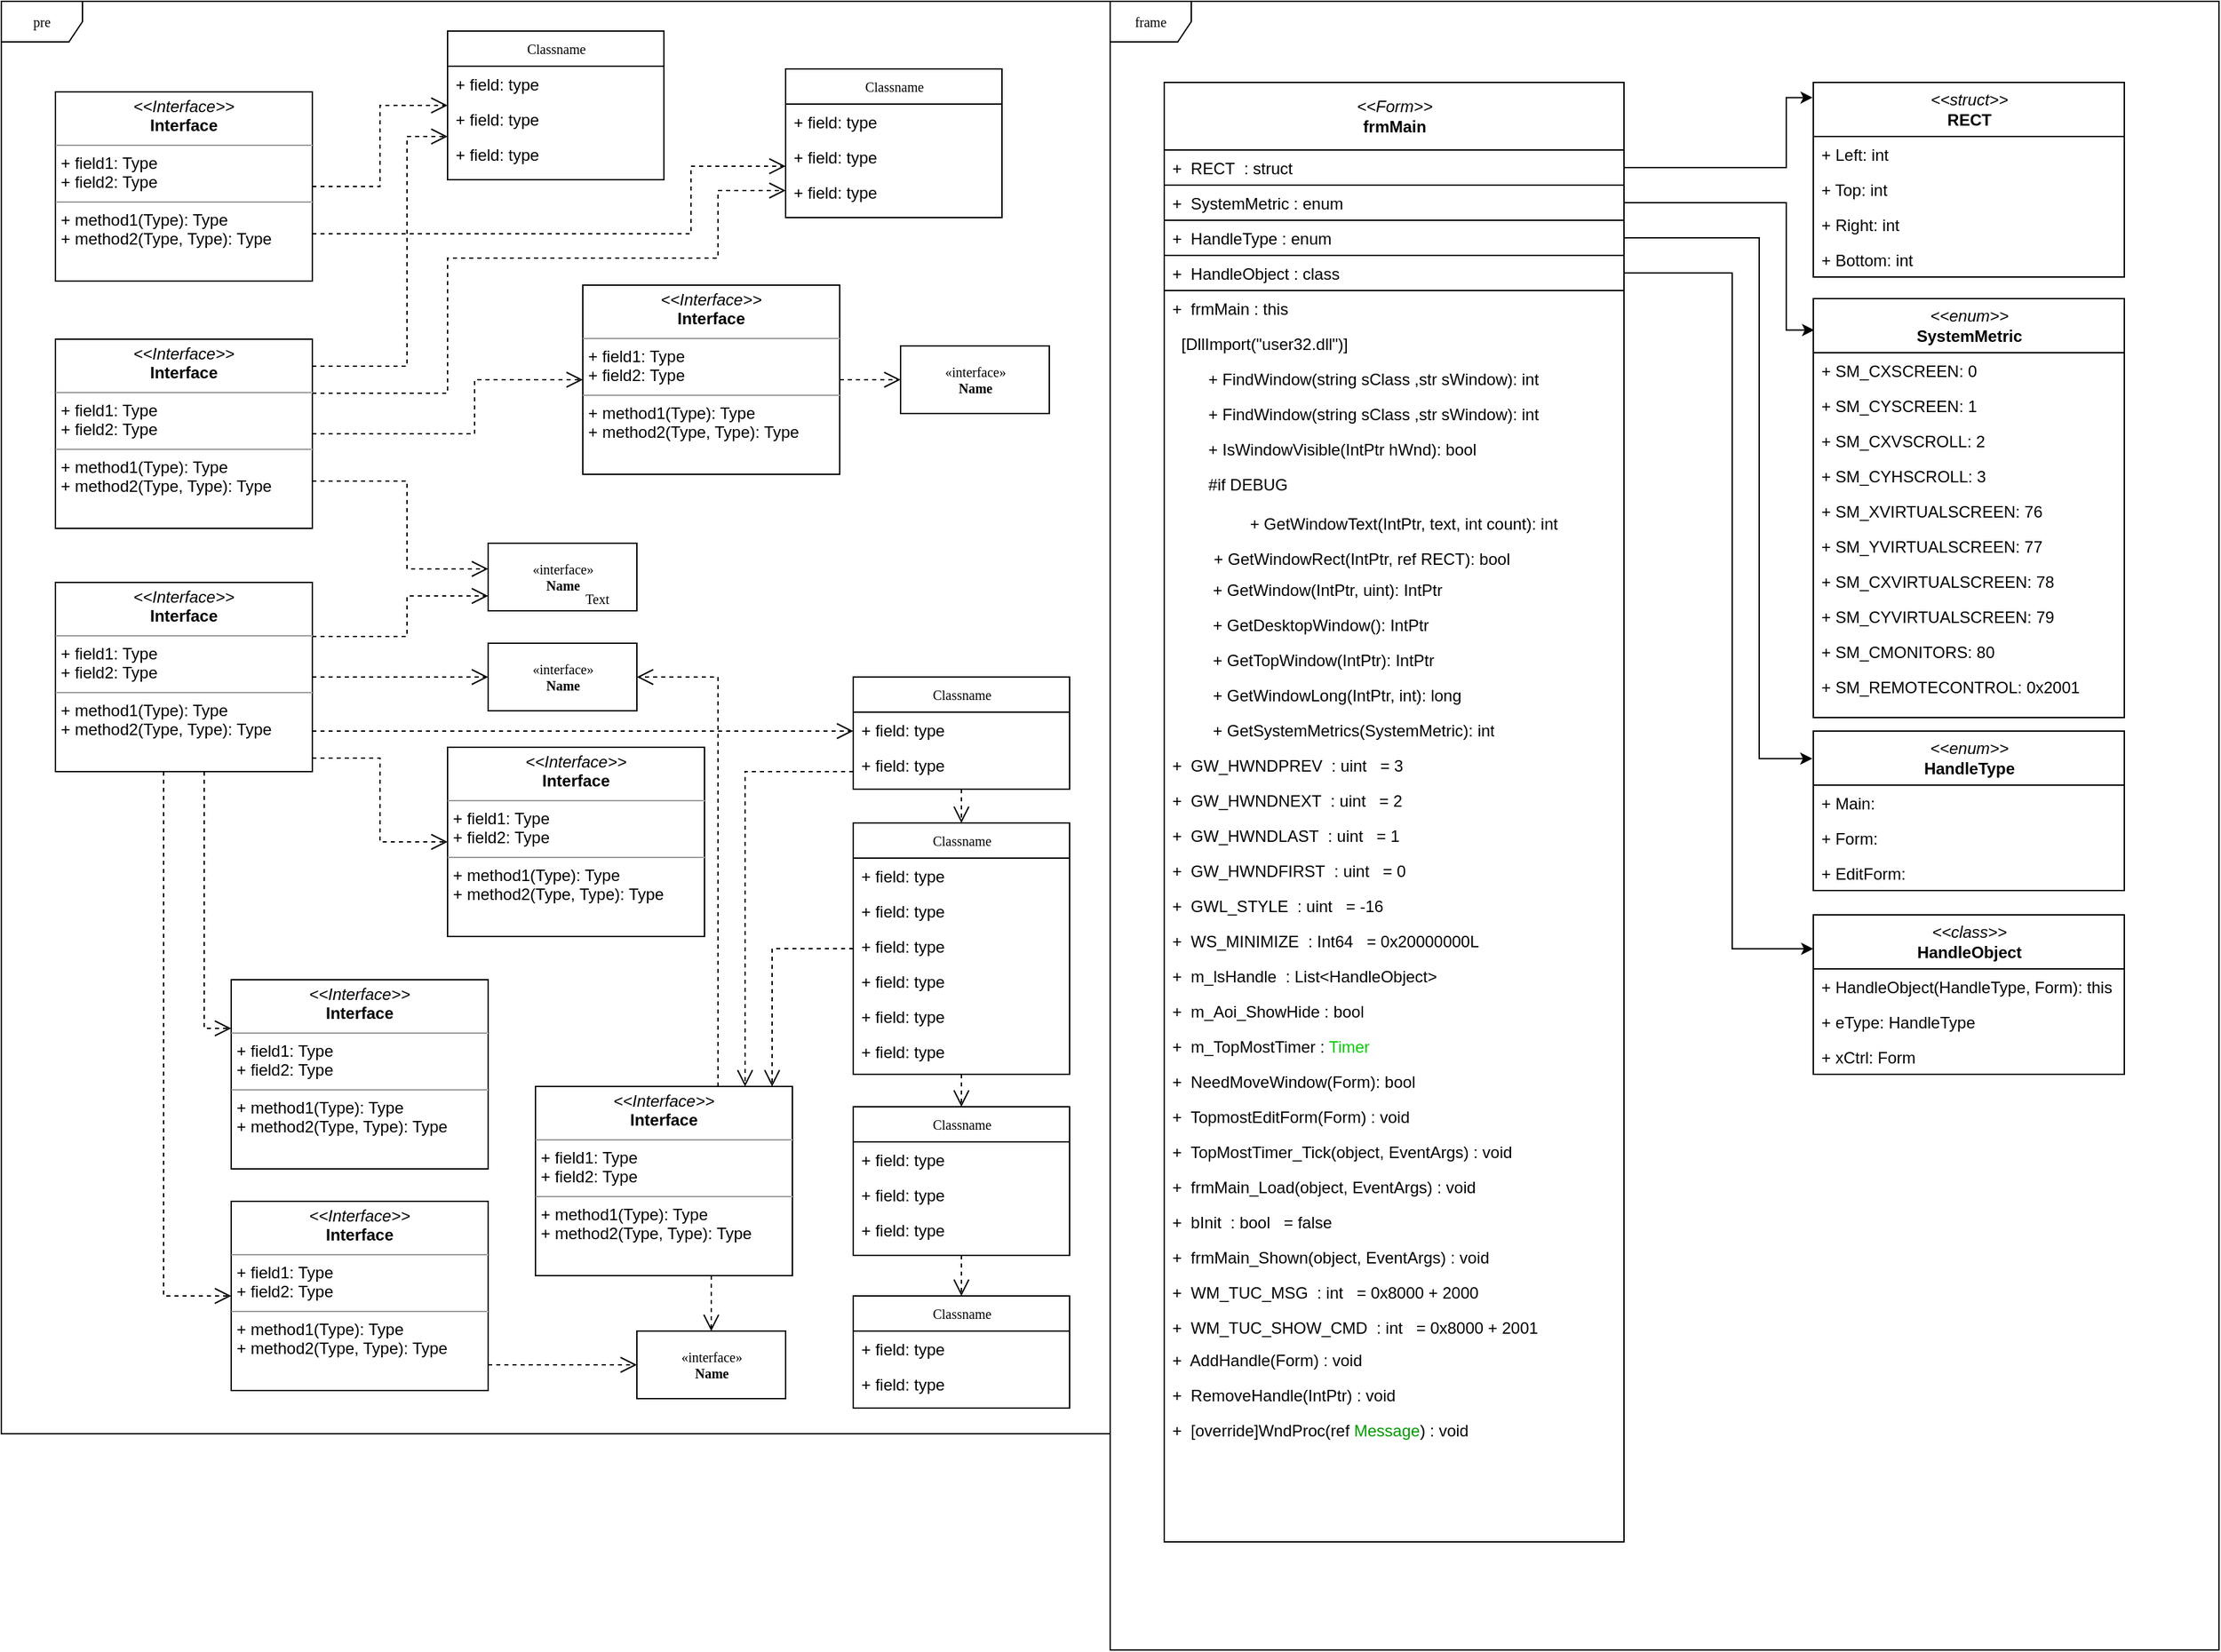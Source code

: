 <mxfile version="21.6.8" type="github">
  <diagram name="Page-1" id="c4acf3e9-155e-7222-9cf6-157b1a14988f">
    <mxGraphModel dx="989" dy="523" grid="1" gridSize="10" guides="1" tooltips="1" connect="1" arrows="1" fold="1" page="1" pageScale="1" pageWidth="850" pageHeight="1100" background="none" math="0" shadow="0">
      <root>
        <mxCell id="0" />
        <mxCell id="1" parent="0" />
        <mxCell id="17acba5748e5396b-1" value="pre" style="shape=umlFrame;whiteSpace=wrap;html=1;rounded=0;shadow=0;comic=0;labelBackgroundColor=none;strokeWidth=1;fontFamily=Verdana;fontSize=10;align=center;" parent="1" vertex="1">
          <mxGeometry x="20" y="20" width="820" height="1060" as="geometry" />
        </mxCell>
        <mxCell id="5d2195bd80daf111-38" style="edgeStyle=orthogonalEdgeStyle;rounded=0;html=1;dashed=1;labelBackgroundColor=none;startFill=0;endArrow=open;endFill=0;endSize=10;fontFamily=Verdana;fontSize=10;" parent="1" source="17acba5748e5396b-2" target="5d2195bd80daf111-9" edge="1">
          <mxGeometry relative="1" as="geometry">
            <Array as="points">
              <mxPoint x="590" y="721" />
            </Array>
          </mxGeometry>
        </mxCell>
        <mxCell id="5d2195bd80daf111-40" style="edgeStyle=orthogonalEdgeStyle;rounded=0;html=1;dashed=1;labelBackgroundColor=none;startFill=0;endArrow=open;endFill=0;endSize=10;fontFamily=Verdana;fontSize=10;" parent="1" source="17acba5748e5396b-2" target="5d2195bd80daf111-1" edge="1">
          <mxGeometry relative="1" as="geometry">
            <Array as="points" />
          </mxGeometry>
        </mxCell>
        <mxCell id="17acba5748e5396b-2" value="Classname" style="swimlane;html=1;fontStyle=0;childLayout=stackLayout;horizontal=1;startSize=26;fillColor=none;horizontalStack=0;resizeParent=1;resizeLast=0;collapsible=1;marginBottom=0;swimlaneFillColor=#ffffff;rounded=0;shadow=0;comic=0;labelBackgroundColor=none;strokeWidth=1;fontFamily=Verdana;fontSize=10;align=center;" parent="1" vertex="1">
          <mxGeometry x="650" y="628" width="160" height="186" as="geometry" />
        </mxCell>
        <mxCell id="17acba5748e5396b-3" value="+ field: type" style="text;html=1;strokeColor=none;fillColor=none;align=left;verticalAlign=top;spacingLeft=4;spacingRight=4;whiteSpace=wrap;overflow=hidden;rotatable=0;points=[[0,0.5],[1,0.5]];portConstraint=eastwest;" parent="17acba5748e5396b-2" vertex="1">
          <mxGeometry y="26" width="160" height="26" as="geometry" />
        </mxCell>
        <mxCell id="17acba5748e5396b-4" value="+ field: type" style="text;html=1;strokeColor=none;fillColor=none;align=left;verticalAlign=top;spacingLeft=4;spacingRight=4;whiteSpace=wrap;overflow=hidden;rotatable=0;points=[[0,0.5],[1,0.5]];portConstraint=eastwest;" parent="17acba5748e5396b-2" vertex="1">
          <mxGeometry y="52" width="160" height="26" as="geometry" />
        </mxCell>
        <mxCell id="17acba5748e5396b-6" value="+ field: type" style="text;html=1;strokeColor=none;fillColor=none;align=left;verticalAlign=top;spacingLeft=4;spacingRight=4;whiteSpace=wrap;overflow=hidden;rotatable=0;points=[[0,0.5],[1,0.5]];portConstraint=eastwest;" parent="17acba5748e5396b-2" vertex="1">
          <mxGeometry y="78" width="160" height="26" as="geometry" />
        </mxCell>
        <mxCell id="17acba5748e5396b-9" value="+ field: type" style="text;html=1;strokeColor=none;fillColor=none;align=left;verticalAlign=top;spacingLeft=4;spacingRight=4;whiteSpace=wrap;overflow=hidden;rotatable=0;points=[[0,0.5],[1,0.5]];portConstraint=eastwest;" parent="17acba5748e5396b-2" vertex="1">
          <mxGeometry y="104" width="160" height="26" as="geometry" />
        </mxCell>
        <mxCell id="17acba5748e5396b-10" value="+ field: type" style="text;html=1;strokeColor=none;fillColor=none;align=left;verticalAlign=top;spacingLeft=4;spacingRight=4;whiteSpace=wrap;overflow=hidden;rotatable=0;points=[[0,0.5],[1,0.5]];portConstraint=eastwest;" parent="17acba5748e5396b-2" vertex="1">
          <mxGeometry y="130" width="160" height="26" as="geometry" />
        </mxCell>
        <mxCell id="17acba5748e5396b-8" value="+ field: type" style="text;html=1;strokeColor=none;fillColor=none;align=left;verticalAlign=top;spacingLeft=4;spacingRight=4;whiteSpace=wrap;overflow=hidden;rotatable=0;points=[[0,0.5],[1,0.5]];portConstraint=eastwest;" parent="17acba5748e5396b-2" vertex="1">
          <mxGeometry y="156" width="160" height="26" as="geometry" />
        </mxCell>
        <mxCell id="17acba5748e5396b-20" value="Classname" style="swimlane;html=1;fontStyle=0;childLayout=stackLayout;horizontal=1;startSize=26;fillColor=none;horizontalStack=0;resizeParent=1;resizeLast=0;collapsible=1;marginBottom=0;swimlaneFillColor=#ffffff;rounded=0;shadow=0;comic=0;labelBackgroundColor=none;strokeWidth=1;fontFamily=Verdana;fontSize=10;align=center;" parent="1" vertex="1">
          <mxGeometry x="350" y="42" width="160" height="110" as="geometry" />
        </mxCell>
        <mxCell id="17acba5748e5396b-21" value="+ field: type" style="text;html=1;strokeColor=none;fillColor=none;align=left;verticalAlign=top;spacingLeft=4;spacingRight=4;whiteSpace=wrap;overflow=hidden;rotatable=0;points=[[0,0.5],[1,0.5]];portConstraint=eastwest;" parent="17acba5748e5396b-20" vertex="1">
          <mxGeometry y="26" width="160" height="26" as="geometry" />
        </mxCell>
        <mxCell id="17acba5748e5396b-24" value="+ field: type" style="text;html=1;strokeColor=none;fillColor=none;align=left;verticalAlign=top;spacingLeft=4;spacingRight=4;whiteSpace=wrap;overflow=hidden;rotatable=0;points=[[0,0.5],[1,0.5]];portConstraint=eastwest;" parent="17acba5748e5396b-20" vertex="1">
          <mxGeometry y="52" width="160" height="26" as="geometry" />
        </mxCell>
        <mxCell id="17acba5748e5396b-26" value="+ field: type" style="text;html=1;strokeColor=none;fillColor=none;align=left;verticalAlign=top;spacingLeft=4;spacingRight=4;whiteSpace=wrap;overflow=hidden;rotatable=0;points=[[0,0.5],[1,0.5]];portConstraint=eastwest;" parent="17acba5748e5396b-20" vertex="1">
          <mxGeometry y="78" width="160" height="26" as="geometry" />
        </mxCell>
        <mxCell id="17acba5748e5396b-30" value="Classname" style="swimlane;html=1;fontStyle=0;childLayout=stackLayout;horizontal=1;startSize=26;fillColor=none;horizontalStack=0;resizeParent=1;resizeLast=0;collapsible=1;marginBottom=0;swimlaneFillColor=#ffffff;rounded=0;shadow=0;comic=0;labelBackgroundColor=none;strokeWidth=1;fontFamily=Verdana;fontSize=10;align=center;" parent="1" vertex="1">
          <mxGeometry x="600" y="70" width="160" height="110" as="geometry" />
        </mxCell>
        <mxCell id="17acba5748e5396b-31" value="+ field: type" style="text;html=1;strokeColor=none;fillColor=none;align=left;verticalAlign=top;spacingLeft=4;spacingRight=4;whiteSpace=wrap;overflow=hidden;rotatable=0;points=[[0,0.5],[1,0.5]];portConstraint=eastwest;" parent="17acba5748e5396b-30" vertex="1">
          <mxGeometry y="26" width="160" height="26" as="geometry" />
        </mxCell>
        <mxCell id="17acba5748e5396b-32" value="+ field: type" style="text;html=1;strokeColor=none;fillColor=none;align=left;verticalAlign=top;spacingLeft=4;spacingRight=4;whiteSpace=wrap;overflow=hidden;rotatable=0;points=[[0,0.5],[1,0.5]];portConstraint=eastwest;" parent="17acba5748e5396b-30" vertex="1">
          <mxGeometry y="52" width="160" height="26" as="geometry" />
        </mxCell>
        <mxCell id="17acba5748e5396b-33" value="+ field: type" style="text;html=1;strokeColor=none;fillColor=none;align=left;verticalAlign=top;spacingLeft=4;spacingRight=4;whiteSpace=wrap;overflow=hidden;rotatable=0;points=[[0,0.5],[1,0.5]];portConstraint=eastwest;" parent="17acba5748e5396b-30" vertex="1">
          <mxGeometry y="78" width="160" height="26" as="geometry" />
        </mxCell>
        <mxCell id="17acba5748e5396b-44" value="Classname" style="swimlane;html=1;fontStyle=0;childLayout=stackLayout;horizontal=1;startSize=26;fillColor=none;horizontalStack=0;resizeParent=1;resizeLast=0;collapsible=1;marginBottom=0;swimlaneFillColor=#ffffff;rounded=0;shadow=0;comic=0;labelBackgroundColor=none;strokeWidth=1;fontFamily=Verdana;fontSize=10;align=center;" parent="1" vertex="1">
          <mxGeometry x="650" y="978" width="160" height="83" as="geometry" />
        </mxCell>
        <mxCell id="17acba5748e5396b-45" value="+ field: type" style="text;html=1;strokeColor=none;fillColor=none;align=left;verticalAlign=top;spacingLeft=4;spacingRight=4;whiteSpace=wrap;overflow=hidden;rotatable=0;points=[[0,0.5],[1,0.5]];portConstraint=eastwest;" parent="17acba5748e5396b-44" vertex="1">
          <mxGeometry y="26" width="160" height="26" as="geometry" />
        </mxCell>
        <mxCell id="17acba5748e5396b-47" value="+ field: type" style="text;html=1;strokeColor=none;fillColor=none;align=left;verticalAlign=top;spacingLeft=4;spacingRight=4;whiteSpace=wrap;overflow=hidden;rotatable=0;points=[[0,0.5],[1,0.5]];portConstraint=eastwest;" parent="17acba5748e5396b-44" vertex="1">
          <mxGeometry y="52" width="160" height="26" as="geometry" />
        </mxCell>
        <mxCell id="5d2195bd80daf111-39" style="edgeStyle=orthogonalEdgeStyle;rounded=0;html=1;dashed=1;labelBackgroundColor=none;startFill=0;endArrow=open;endFill=0;endSize=10;fontFamily=Verdana;fontSize=10;" parent="1" source="5d2195bd80daf111-1" target="17acba5748e5396b-44" edge="1">
          <mxGeometry relative="1" as="geometry" />
        </mxCell>
        <mxCell id="5d2195bd80daf111-1" value="Classname" style="swimlane;html=1;fontStyle=0;childLayout=stackLayout;horizontal=1;startSize=26;fillColor=none;horizontalStack=0;resizeParent=1;resizeLast=0;collapsible=1;marginBottom=0;swimlaneFillColor=#ffffff;rounded=0;shadow=0;comic=0;labelBackgroundColor=none;strokeWidth=1;fontFamily=Verdana;fontSize=10;align=center;" parent="1" vertex="1">
          <mxGeometry x="650" y="838" width="160" height="110" as="geometry" />
        </mxCell>
        <mxCell id="5d2195bd80daf111-2" value="+ field: type" style="text;html=1;strokeColor=none;fillColor=none;align=left;verticalAlign=top;spacingLeft=4;spacingRight=4;whiteSpace=wrap;overflow=hidden;rotatable=0;points=[[0,0.5],[1,0.5]];portConstraint=eastwest;" parent="5d2195bd80daf111-1" vertex="1">
          <mxGeometry y="26" width="160" height="26" as="geometry" />
        </mxCell>
        <mxCell id="5d2195bd80daf111-3" value="+ field: type" style="text;html=1;strokeColor=none;fillColor=none;align=left;verticalAlign=top;spacingLeft=4;spacingRight=4;whiteSpace=wrap;overflow=hidden;rotatable=0;points=[[0,0.5],[1,0.5]];portConstraint=eastwest;" parent="5d2195bd80daf111-1" vertex="1">
          <mxGeometry y="52" width="160" height="26" as="geometry" />
        </mxCell>
        <mxCell id="5d2195bd80daf111-4" value="+ field: type" style="text;html=1;strokeColor=none;fillColor=none;align=left;verticalAlign=top;spacingLeft=4;spacingRight=4;whiteSpace=wrap;overflow=hidden;rotatable=0;points=[[0,0.5],[1,0.5]];portConstraint=eastwest;" parent="5d2195bd80daf111-1" vertex="1">
          <mxGeometry y="78" width="160" height="26" as="geometry" />
        </mxCell>
        <mxCell id="5d2195bd80daf111-41" style="edgeStyle=orthogonalEdgeStyle;rounded=0;html=1;dashed=1;labelBackgroundColor=none;startFill=0;endArrow=open;endFill=0;endSize=10;fontFamily=Verdana;fontSize=10;" parent="1" source="5d2195bd80daf111-5" target="17acba5748e5396b-2" edge="1">
          <mxGeometry relative="1" as="geometry">
            <Array as="points" />
          </mxGeometry>
        </mxCell>
        <mxCell id="5d2195bd80daf111-5" value="Classname" style="swimlane;html=1;fontStyle=0;childLayout=stackLayout;horizontal=1;startSize=26;fillColor=none;horizontalStack=0;resizeParent=1;resizeLast=0;collapsible=1;marginBottom=0;swimlaneFillColor=#ffffff;rounded=0;shadow=0;comic=0;labelBackgroundColor=none;strokeWidth=1;fontFamily=Verdana;fontSize=10;align=center;" parent="1" vertex="1">
          <mxGeometry x="650" y="520" width="160" height="83" as="geometry" />
        </mxCell>
        <mxCell id="5d2195bd80daf111-6" value="+ field: type" style="text;html=1;strokeColor=none;fillColor=none;align=left;verticalAlign=top;spacingLeft=4;spacingRight=4;whiteSpace=wrap;overflow=hidden;rotatable=0;points=[[0,0.5],[1,0.5]];portConstraint=eastwest;" parent="5d2195bd80daf111-5" vertex="1">
          <mxGeometry y="26" width="160" height="26" as="geometry" />
        </mxCell>
        <mxCell id="5d2195bd80daf111-7" value="+ field: type" style="text;html=1;strokeColor=none;fillColor=none;align=left;verticalAlign=top;spacingLeft=4;spacingRight=4;whiteSpace=wrap;overflow=hidden;rotatable=0;points=[[0,0.5],[1,0.5]];portConstraint=eastwest;" parent="5d2195bd80daf111-5" vertex="1">
          <mxGeometry y="52" width="160" height="26" as="geometry" />
        </mxCell>
        <mxCell id="5d2195bd80daf111-8" value="&amp;laquo;interface&amp;raquo;&lt;br&gt;&lt;b&gt;Name&lt;/b&gt;" style="html=1;rounded=0;shadow=0;comic=0;labelBackgroundColor=none;strokeWidth=1;fontFamily=Verdana;fontSize=10;align=center;" parent="1" vertex="1">
          <mxGeometry x="490" y="1004" width="110" height="50" as="geometry" />
        </mxCell>
        <mxCell id="5d2195bd80daf111-35" style="edgeStyle=orthogonalEdgeStyle;rounded=0;html=1;dashed=1;labelBackgroundColor=none;startFill=0;endArrow=open;endFill=0;endSize=10;fontFamily=Verdana;fontSize=10;" parent="1" source="5d2195bd80daf111-9" target="5d2195bd80daf111-8" edge="1">
          <mxGeometry relative="1" as="geometry">
            <Array as="points">
              <mxPoint x="545" y="970" />
              <mxPoint x="545" y="970" />
            </Array>
          </mxGeometry>
        </mxCell>
        <mxCell id="5d2195bd80daf111-36" style="edgeStyle=orthogonalEdgeStyle;rounded=0;html=1;dashed=1;labelBackgroundColor=none;startFill=0;endArrow=open;endFill=0;endSize=10;fontFamily=Verdana;fontSize=10;" parent="1" source="5d2195bd80daf111-9" target="5d2195bd80daf111-13" edge="1">
          <mxGeometry relative="1" as="geometry">
            <Array as="points">
              <mxPoint x="550" y="520" />
            </Array>
          </mxGeometry>
        </mxCell>
        <mxCell id="5d2195bd80daf111-9" value="&lt;p style=&quot;margin:0px;margin-top:4px;text-align:center;&quot;&gt;&lt;i&gt;&amp;lt;&amp;lt;Interface&amp;gt;&amp;gt;&lt;/i&gt;&lt;br/&gt;&lt;b&gt;Interface&lt;/b&gt;&lt;/p&gt;&lt;hr size=&quot;1&quot;/&gt;&lt;p style=&quot;margin:0px;margin-left:4px;&quot;&gt;+ field1: Type&lt;br/&gt;+ field2: Type&lt;/p&gt;&lt;hr size=&quot;1&quot;/&gt;&lt;p style=&quot;margin:0px;margin-left:4px;&quot;&gt;+ method1(Type): Type&lt;br/&gt;+ method2(Type, Type): Type&lt;/p&gt;" style="verticalAlign=top;align=left;overflow=fill;fontSize=12;fontFamily=Helvetica;html=1;rounded=0;shadow=0;comic=0;labelBackgroundColor=none;strokeWidth=1" parent="1" vertex="1">
          <mxGeometry x="415" y="823" width="190" height="140" as="geometry" />
        </mxCell>
        <mxCell id="5d2195bd80daf111-10" value="&lt;p style=&quot;margin:0px;margin-top:4px;text-align:center;&quot;&gt;&lt;i&gt;&amp;lt;&amp;lt;Interface&amp;gt;&amp;gt;&lt;/i&gt;&lt;br/&gt;&lt;b&gt;Interface&lt;/b&gt;&lt;/p&gt;&lt;hr size=&quot;1&quot;/&gt;&lt;p style=&quot;margin:0px;margin-left:4px;&quot;&gt;+ field1: Type&lt;br/&gt;+ field2: Type&lt;/p&gt;&lt;hr size=&quot;1&quot;/&gt;&lt;p style=&quot;margin:0px;margin-left:4px;&quot;&gt;+ method1(Type): Type&lt;br/&gt;+ method2(Type, Type): Type&lt;/p&gt;" style="verticalAlign=top;align=left;overflow=fill;fontSize=12;fontFamily=Helvetica;html=1;rounded=0;shadow=0;comic=0;labelBackgroundColor=none;strokeWidth=1" parent="1" vertex="1">
          <mxGeometry x="350" y="572" width="190" height="140" as="geometry" />
        </mxCell>
        <mxCell id="5d2195bd80daf111-34" style="edgeStyle=orthogonalEdgeStyle;rounded=0;html=1;dashed=1;labelBackgroundColor=none;startFill=0;endArrow=open;endFill=0;endSize=10;fontFamily=Verdana;fontSize=10;" parent="1" source="5d2195bd80daf111-11" target="5d2195bd80daf111-8" edge="1">
          <mxGeometry relative="1" as="geometry">
            <Array as="points">
              <mxPoint x="410" y="1029" />
              <mxPoint x="410" y="1029" />
            </Array>
          </mxGeometry>
        </mxCell>
        <mxCell id="5d2195bd80daf111-11" value="&lt;p style=&quot;margin:0px;margin-top:4px;text-align:center;&quot;&gt;&lt;i&gt;&amp;lt;&amp;lt;Interface&amp;gt;&amp;gt;&lt;/i&gt;&lt;br/&gt;&lt;b&gt;Interface&lt;/b&gt;&lt;/p&gt;&lt;hr size=&quot;1&quot;/&gt;&lt;p style=&quot;margin:0px;margin-left:4px;&quot;&gt;+ field1: Type&lt;br/&gt;+ field2: Type&lt;/p&gt;&lt;hr size=&quot;1&quot;/&gt;&lt;p style=&quot;margin:0px;margin-left:4px;&quot;&gt;+ method1(Type): Type&lt;br/&gt;+ method2(Type, Type): Type&lt;/p&gt;" style="verticalAlign=top;align=left;overflow=fill;fontSize=12;fontFamily=Helvetica;html=1;rounded=0;shadow=0;comic=0;labelBackgroundColor=none;strokeWidth=1" parent="1" vertex="1">
          <mxGeometry x="190" y="908" width="190" height="140" as="geometry" />
        </mxCell>
        <mxCell id="5d2195bd80daf111-12" value="&lt;p style=&quot;margin:0px;margin-top:4px;text-align:center;&quot;&gt;&lt;i&gt;&amp;lt;&amp;lt;Interface&amp;gt;&amp;gt;&lt;/i&gt;&lt;br/&gt;&lt;b&gt;Interface&lt;/b&gt;&lt;/p&gt;&lt;hr size=&quot;1&quot;/&gt;&lt;p style=&quot;margin:0px;margin-left:4px;&quot;&gt;+ field1: Type&lt;br/&gt;+ field2: Type&lt;/p&gt;&lt;hr size=&quot;1&quot;/&gt;&lt;p style=&quot;margin:0px;margin-left:4px;&quot;&gt;+ method1(Type): Type&lt;br/&gt;+ method2(Type, Type): Type&lt;/p&gt;" style="verticalAlign=top;align=left;overflow=fill;fontSize=12;fontFamily=Helvetica;html=1;rounded=0;shadow=0;comic=0;labelBackgroundColor=none;strokeWidth=1" parent="1" vertex="1">
          <mxGeometry x="190" y="744" width="190" height="140" as="geometry" />
        </mxCell>
        <mxCell id="5d2195bd80daf111-13" value="&amp;laquo;interface&amp;raquo;&lt;br&gt;&lt;b&gt;Name&lt;/b&gt;" style="html=1;rounded=0;shadow=0;comic=0;labelBackgroundColor=none;strokeWidth=1;fontFamily=Verdana;fontSize=10;align=center;" parent="1" vertex="1">
          <mxGeometry x="380" y="495" width="110" height="50" as="geometry" />
        </mxCell>
        <mxCell id="5d2195bd80daf111-14" value="&amp;laquo;interface&amp;raquo;&lt;br&gt;&lt;b&gt;Name&lt;/b&gt;" style="html=1;rounded=0;shadow=0;comic=0;labelBackgroundColor=none;strokeWidth=1;fontFamily=Verdana;fontSize=10;align=center;" parent="1" vertex="1">
          <mxGeometry x="380" y="421" width="110" height="50" as="geometry" />
        </mxCell>
        <mxCell id="5d2195bd80daf111-26" style="edgeStyle=orthogonalEdgeStyle;rounded=0;html=1;dashed=1;labelBackgroundColor=none;startFill=0;endArrow=open;endFill=0;endSize=10;fontFamily=Verdana;fontSize=10;" parent="1" source="5d2195bd80daf111-15" target="5d2195bd80daf111-17" edge="1">
          <mxGeometry relative="1" as="geometry">
            <Array as="points" />
          </mxGeometry>
        </mxCell>
        <mxCell id="5d2195bd80daf111-15" value="&lt;p style=&quot;margin:0px;margin-top:4px;text-align:center;&quot;&gt;&lt;i&gt;&amp;lt;&amp;lt;Interface&amp;gt;&amp;gt;&lt;/i&gt;&lt;br/&gt;&lt;b&gt;Interface&lt;/b&gt;&lt;/p&gt;&lt;hr size=&quot;1&quot;/&gt;&lt;p style=&quot;margin:0px;margin-left:4px;&quot;&gt;+ field1: Type&lt;br/&gt;+ field2: Type&lt;/p&gt;&lt;hr size=&quot;1&quot;/&gt;&lt;p style=&quot;margin:0px;margin-left:4px;&quot;&gt;+ method1(Type): Type&lt;br/&gt;+ method2(Type, Type): Type&lt;/p&gt;" style="verticalAlign=top;align=left;overflow=fill;fontSize=12;fontFamily=Helvetica;html=1;rounded=0;shadow=0;comic=0;labelBackgroundColor=none;strokeWidth=1" parent="1" vertex="1">
          <mxGeometry x="450" y="230" width="190" height="140" as="geometry" />
        </mxCell>
        <mxCell id="5d2195bd80daf111-16" value="Text" style="text;html=1;resizable=0;points=[];autosize=1;align=left;verticalAlign=top;spacingTop=-4;fontSize=10;fontFamily=Verdana;fontColor=#000000;" parent="1" vertex="1">
          <mxGeometry x="450" y="454" width="40" height="10" as="geometry" />
        </mxCell>
        <mxCell id="5d2195bd80daf111-17" value="&amp;laquo;interface&amp;raquo;&lt;br&gt;&lt;b&gt;Name&lt;/b&gt;" style="html=1;rounded=0;shadow=0;comic=0;labelBackgroundColor=none;strokeWidth=1;fontFamily=Verdana;fontSize=10;align=center;" parent="1" vertex="1">
          <mxGeometry x="685" y="275" width="110" height="50" as="geometry" />
        </mxCell>
        <mxCell id="5d2195bd80daf111-21" style="edgeStyle=orthogonalEdgeStyle;rounded=0;html=1;labelBackgroundColor=none;startFill=0;endArrow=open;endFill=0;endSize=10;fontFamily=Verdana;fontSize=10;dashed=1;" parent="1" source="5d2195bd80daf111-18" target="17acba5748e5396b-20" edge="1">
          <mxGeometry relative="1" as="geometry" />
        </mxCell>
        <mxCell id="5d2195bd80daf111-22" style="edgeStyle=orthogonalEdgeStyle;rounded=0;html=1;exitX=1;exitY=0.75;dashed=1;labelBackgroundColor=none;startFill=0;endArrow=open;endFill=0;endSize=10;fontFamily=Verdana;fontSize=10;" parent="1" source="5d2195bd80daf111-18" target="17acba5748e5396b-30" edge="1">
          <mxGeometry relative="1" as="geometry">
            <Array as="points">
              <mxPoint x="530" y="192" />
              <mxPoint x="530" y="142" />
            </Array>
          </mxGeometry>
        </mxCell>
        <mxCell id="5d2195bd80daf111-18" value="&lt;p style=&quot;margin:0px;margin-top:4px;text-align:center;&quot;&gt;&lt;i&gt;&amp;lt;&amp;lt;Interface&amp;gt;&amp;gt;&lt;/i&gt;&lt;br/&gt;&lt;b&gt;Interface&lt;/b&gt;&lt;/p&gt;&lt;hr size=&quot;1&quot;/&gt;&lt;p style=&quot;margin:0px;margin-left:4px;&quot;&gt;+ field1: Type&lt;br/&gt;+ field2: Type&lt;/p&gt;&lt;hr size=&quot;1&quot;/&gt;&lt;p style=&quot;margin:0px;margin-left:4px;&quot;&gt;+ method1(Type): Type&lt;br/&gt;+ method2(Type, Type): Type&lt;/p&gt;" style="verticalAlign=top;align=left;overflow=fill;fontSize=12;fontFamily=Helvetica;html=1;rounded=0;shadow=0;comic=0;labelBackgroundColor=none;strokeWidth=1" parent="1" vertex="1">
          <mxGeometry x="60" y="87" width="190" height="140" as="geometry" />
        </mxCell>
        <mxCell id="5d2195bd80daf111-23" style="edgeStyle=orthogonalEdgeStyle;rounded=0;html=1;dashed=1;labelBackgroundColor=none;startFill=0;endArrow=open;endFill=0;endSize=10;fontFamily=Verdana;fontSize=10;" parent="1" source="5d2195bd80daf111-19" target="17acba5748e5396b-20" edge="1">
          <mxGeometry relative="1" as="geometry">
            <Array as="points">
              <mxPoint x="320" y="290" />
              <mxPoint x="320" y="120" />
            </Array>
          </mxGeometry>
        </mxCell>
        <mxCell id="5d2195bd80daf111-24" style="edgeStyle=orthogonalEdgeStyle;rounded=0;html=1;dashed=1;labelBackgroundColor=none;startFill=0;endArrow=open;endFill=0;endSize=10;fontFamily=Verdana;fontSize=10;" parent="1" source="5d2195bd80daf111-19" target="17acba5748e5396b-30" edge="1">
          <mxGeometry relative="1" as="geometry">
            <Array as="points">
              <mxPoint x="350" y="310" />
              <mxPoint x="350" y="210" />
              <mxPoint x="550" y="210" />
              <mxPoint x="550" y="160" />
            </Array>
          </mxGeometry>
        </mxCell>
        <mxCell id="5d2195bd80daf111-25" style="edgeStyle=orthogonalEdgeStyle;rounded=0;html=1;dashed=1;labelBackgroundColor=none;startFill=0;endArrow=open;endFill=0;endSize=10;fontFamily=Verdana;fontSize=10;" parent="1" source="5d2195bd80daf111-19" target="5d2195bd80daf111-15" edge="1">
          <mxGeometry relative="1" as="geometry">
            <Array as="points">
              <mxPoint x="370" y="340" />
              <mxPoint x="370" y="300" />
            </Array>
          </mxGeometry>
        </mxCell>
        <mxCell id="5d2195bd80daf111-27" style="edgeStyle=orthogonalEdgeStyle;rounded=0;html=1;exitX=1;exitY=0.75;dashed=1;labelBackgroundColor=none;startFill=0;endArrow=open;endFill=0;endSize=10;fontFamily=Verdana;fontSize=10;" parent="1" source="5d2195bd80daf111-19" target="5d2195bd80daf111-14" edge="1">
          <mxGeometry relative="1" as="geometry">
            <Array as="points">
              <mxPoint x="320" y="375" />
              <mxPoint x="320" y="440" />
            </Array>
          </mxGeometry>
        </mxCell>
        <mxCell id="5d2195bd80daf111-19" value="&lt;p style=&quot;margin:0px;margin-top:4px;text-align:center;&quot;&gt;&lt;i&gt;&amp;lt;&amp;lt;Interface&amp;gt;&amp;gt;&lt;/i&gt;&lt;br/&gt;&lt;b&gt;Interface&lt;/b&gt;&lt;/p&gt;&lt;hr size=&quot;1&quot;/&gt;&lt;p style=&quot;margin:0px;margin-left:4px;&quot;&gt;+ field1: Type&lt;br/&gt;+ field2: Type&lt;/p&gt;&lt;hr size=&quot;1&quot;/&gt;&lt;p style=&quot;margin:0px;margin-left:4px;&quot;&gt;+ method1(Type): Type&lt;br/&gt;+ method2(Type, Type): Type&lt;/p&gt;" style="verticalAlign=top;align=left;overflow=fill;fontSize=12;fontFamily=Helvetica;html=1;rounded=0;shadow=0;comic=0;labelBackgroundColor=none;strokeWidth=1" parent="1" vertex="1">
          <mxGeometry x="60" y="270" width="190" height="140" as="geometry" />
        </mxCell>
        <mxCell id="5d2195bd80daf111-28" style="edgeStyle=orthogonalEdgeStyle;rounded=0;html=1;dashed=1;labelBackgroundColor=none;startFill=0;endArrow=open;endFill=0;endSize=10;fontFamily=Verdana;fontSize=10;" parent="1" source="5d2195bd80daf111-20" target="5d2195bd80daf111-14" edge="1">
          <mxGeometry relative="1" as="geometry">
            <Array as="points">
              <mxPoint x="320" y="490" />
              <mxPoint x="320" y="460" />
            </Array>
          </mxGeometry>
        </mxCell>
        <mxCell id="5d2195bd80daf111-29" style="edgeStyle=orthogonalEdgeStyle;rounded=0;html=1;dashed=1;labelBackgroundColor=none;startFill=0;endArrow=open;endFill=0;endSize=10;fontFamily=Verdana;fontSize=10;" parent="1" source="5d2195bd80daf111-20" target="5d2195bd80daf111-13" edge="1">
          <mxGeometry relative="1" as="geometry" />
        </mxCell>
        <mxCell id="5d2195bd80daf111-30" style="edgeStyle=orthogonalEdgeStyle;rounded=0;html=1;dashed=1;labelBackgroundColor=none;startFill=0;endArrow=open;endFill=0;endSize=10;fontFamily=Verdana;fontSize=10;" parent="1" source="5d2195bd80daf111-20" target="5d2195bd80daf111-10" edge="1">
          <mxGeometry relative="1" as="geometry">
            <Array as="points">
              <mxPoint x="300" y="580" />
              <mxPoint x="300" y="642" />
            </Array>
          </mxGeometry>
        </mxCell>
        <mxCell id="5d2195bd80daf111-31" style="edgeStyle=orthogonalEdgeStyle;rounded=0;html=1;dashed=1;labelBackgroundColor=none;startFill=0;endArrow=open;endFill=0;endSize=10;fontFamily=Verdana;fontSize=10;" parent="1" source="5d2195bd80daf111-20" target="5d2195bd80daf111-5" edge="1">
          <mxGeometry relative="1" as="geometry">
            <Array as="points">
              <mxPoint x="350" y="560" />
              <mxPoint x="350" y="560" />
            </Array>
          </mxGeometry>
        </mxCell>
        <mxCell id="5d2195bd80daf111-32" style="edgeStyle=orthogonalEdgeStyle;rounded=0;html=1;dashed=1;labelBackgroundColor=none;startFill=0;endArrow=open;endFill=0;endSize=10;fontFamily=Verdana;fontSize=10;" parent="1" source="5d2195bd80daf111-20" target="5d2195bd80daf111-12" edge="1">
          <mxGeometry relative="1" as="geometry">
            <Array as="points">
              <mxPoint x="170" y="780" />
            </Array>
          </mxGeometry>
        </mxCell>
        <mxCell id="5d2195bd80daf111-33" style="edgeStyle=orthogonalEdgeStyle;rounded=0;html=1;dashed=1;labelBackgroundColor=none;startFill=0;endArrow=open;endFill=0;endSize=10;fontFamily=Verdana;fontSize=10;" parent="1" source="5d2195bd80daf111-20" target="5d2195bd80daf111-11" edge="1">
          <mxGeometry relative="1" as="geometry">
            <Array as="points">
              <mxPoint x="140" y="978" />
            </Array>
          </mxGeometry>
        </mxCell>
        <mxCell id="5d2195bd80daf111-20" value="&lt;p style=&quot;margin:0px;margin-top:4px;text-align:center;&quot;&gt;&lt;i&gt;&amp;lt;&amp;lt;Interface&amp;gt;&amp;gt;&lt;/i&gt;&lt;br/&gt;&lt;b&gt;Interface&lt;/b&gt;&lt;/p&gt;&lt;hr size=&quot;1&quot;/&gt;&lt;p style=&quot;margin:0px;margin-left:4px;&quot;&gt;+ field1: Type&lt;br/&gt;+ field2: Type&lt;/p&gt;&lt;hr size=&quot;1&quot;/&gt;&lt;p style=&quot;margin:0px;margin-left:4px;&quot;&gt;+ method1(Type): Type&lt;br/&gt;+ method2(Type, Type): Type&lt;/p&gt;" style="verticalAlign=top;align=left;overflow=fill;fontSize=12;fontFamily=Helvetica;html=1;rounded=0;shadow=0;comic=0;labelBackgroundColor=none;strokeWidth=1" parent="1" vertex="1">
          <mxGeometry x="60" y="450" width="190" height="140" as="geometry" />
        </mxCell>
        <mxCell id="5d2195bd80daf111-37" style="edgeStyle=orthogonalEdgeStyle;rounded=0;html=1;dashed=1;labelBackgroundColor=none;startFill=0;endArrow=open;endFill=0;endSize=10;fontFamily=Verdana;fontSize=10;" parent="1" source="5d2195bd80daf111-5" target="5d2195bd80daf111-9" edge="1">
          <mxGeometry relative="1" as="geometry">
            <Array as="points">
              <mxPoint x="570" y="590" />
            </Array>
          </mxGeometry>
        </mxCell>
        <mxCell id="kXERH5WRXTDbvPKdv0Vd-1" value="frame" style="shape=umlFrame;whiteSpace=wrap;html=1;rounded=0;shadow=0;comic=0;labelBackgroundColor=none;strokeWidth=1;fontFamily=Verdana;fontSize=10;align=center;strokeColor=default;" vertex="1" parent="1">
          <mxGeometry x="840" y="20" width="820" height="1220" as="geometry" />
        </mxCell>
        <mxCell id="kXERH5WRXTDbvPKdv0Vd-4" value="&lt;i style=&quot;border-color: var(--border-color); font-family: Helvetica; font-size: 12px;&quot;&gt;&amp;lt;&amp;lt;Form&amp;gt;&amp;gt;&lt;/i&gt;&lt;br style=&quot;border-color: var(--border-color); font-family: Helvetica; font-size: 12px;&quot;&gt;&lt;b style=&quot;border-color: var(--border-color); font-family: Helvetica; font-size: 12px; background-color: initial;&quot;&gt;frmMain&lt;/b&gt;" style="swimlane;html=1;fontStyle=0;childLayout=stackLayout;horizontal=1;startSize=50;fillColor=none;horizontalStack=0;resizeParent=1;resizeLast=0;collapsible=1;marginBottom=0;swimlaneFillColor=#ffffff;rounded=0;shadow=0;comic=0;labelBackgroundColor=none;strokeWidth=1;fontFamily=Verdana;fontSize=10;align=center;strokeColor=default;" vertex="1" parent="1">
          <mxGeometry x="880" y="80" width="340" height="1080" as="geometry" />
        </mxCell>
        <mxCell id="kXERH5WRXTDbvPKdv0Vd-39" value="+&amp;nbsp; RECT&amp;nbsp; : struct" style="text;html=1;align=left;verticalAlign=top;spacingLeft=4;spacingRight=4;whiteSpace=wrap;overflow=hidden;rotatable=0;points=[[0,0.5],[1,0.5]];portConstraint=eastwest;labelBorderColor=none;strokeColor=default;" vertex="1" parent="kXERH5WRXTDbvPKdv0Vd-4">
          <mxGeometry y="50" width="340" height="26" as="geometry" />
        </mxCell>
        <mxCell id="kXERH5WRXTDbvPKdv0Vd-33" value="+&amp;nbsp; SystemMetric : enum&amp;nbsp;" style="text;html=1;align=left;verticalAlign=top;spacingLeft=4;spacingRight=4;whiteSpace=wrap;overflow=hidden;rotatable=0;points=[[0,0.5],[1,0.5]];portConstraint=eastwest;labelBorderColor=none;strokeColor=default;" vertex="1" parent="kXERH5WRXTDbvPKdv0Vd-4">
          <mxGeometry y="76" width="340" height="26" as="geometry" />
        </mxCell>
        <mxCell id="kXERH5WRXTDbvPKdv0Vd-55" value="+&amp;nbsp; HandleType : enum&amp;nbsp;" style="text;html=1;align=left;verticalAlign=top;spacingLeft=4;spacingRight=4;whiteSpace=wrap;overflow=hidden;rotatable=0;points=[[0,0.5],[1,0.5]];portConstraint=eastwest;labelBorderColor=none;strokeColor=default;" vertex="1" parent="kXERH5WRXTDbvPKdv0Vd-4">
          <mxGeometry y="102" width="340" height="26" as="geometry" />
        </mxCell>
        <mxCell id="kXERH5WRXTDbvPKdv0Vd-68" value="+&amp;nbsp; HandleObject : class&amp;nbsp;" style="text;html=1;align=left;verticalAlign=top;spacingLeft=4;spacingRight=4;whiteSpace=wrap;overflow=hidden;rotatable=0;points=[[0,0.5],[1,0.5]];portConstraint=eastwest;labelBorderColor=none;strokeColor=default;" vertex="1" parent="kXERH5WRXTDbvPKdv0Vd-4">
          <mxGeometry y="128" width="340" height="26" as="geometry" />
        </mxCell>
        <mxCell id="kXERH5WRXTDbvPKdv0Vd-79" value="+&amp;nbsp; frmMain : this&amp;nbsp;" style="text;html=1;align=left;verticalAlign=top;spacingLeft=4;spacingRight=4;whiteSpace=wrap;overflow=hidden;rotatable=0;points=[[0,0.5],[1,0.5]];portConstraint=eastwest;labelBorderColor=none;strokeColor=none;" vertex="1" parent="kXERH5WRXTDbvPKdv0Vd-4">
          <mxGeometry y="154" width="340" height="26" as="geometry" />
        </mxCell>
        <mxCell id="kXERH5WRXTDbvPKdv0Vd-5" value="&amp;nbsp;&amp;nbsp;[DllImport(&quot;user32.dll&quot;)]" style="text;html=1;strokeColor=none;fillColor=none;align=left;verticalAlign=top;spacingLeft=4;spacingRight=4;whiteSpace=wrap;overflow=hidden;rotatable=0;points=[[0,0.5],[1,0.5]];portConstraint=eastwest;" vertex="1" parent="kXERH5WRXTDbvPKdv0Vd-4">
          <mxGeometry y="180" width="340" height="26" as="geometry" />
        </mxCell>
        <mxCell id="kXERH5WRXTDbvPKdv0Vd-6" value="&lt;span style=&quot;white-space: pre;&quot;&gt;&#x9;&lt;/span&gt;+ FindWindow(string sClass ,str sWindow): int" style="text;html=1;strokeColor=none;fillColor=none;align=left;verticalAlign=top;spacingLeft=4;spacingRight=4;whiteSpace=wrap;overflow=hidden;rotatable=0;points=[[0,0.5],[1,0.5]];portConstraint=eastwest;" vertex="1" parent="kXERH5WRXTDbvPKdv0Vd-4">
          <mxGeometry y="206" width="340" height="26" as="geometry" />
        </mxCell>
        <mxCell id="kXERH5WRXTDbvPKdv0Vd-7" value="&lt;span style=&quot;white-space: pre;&quot;&gt;&#x9;&lt;/span&gt;+ FindWindow(string sClass ,str sWindow): int" style="text;html=1;strokeColor=none;fillColor=none;align=left;verticalAlign=top;spacingLeft=4;spacingRight=4;whiteSpace=wrap;overflow=hidden;rotatable=0;points=[[0,0.5],[1,0.5]];portConstraint=eastwest;" vertex="1" parent="kXERH5WRXTDbvPKdv0Vd-4">
          <mxGeometry y="232" width="340" height="26" as="geometry" />
        </mxCell>
        <mxCell id="kXERH5WRXTDbvPKdv0Vd-8" value="&#x9;&lt;span style=&quot;white-space: pre;&quot;&gt;&#x9;&lt;/span&gt;+&amp;nbsp;&lt;span style=&quot;background-color: initial;&quot;&gt;IsWindowVisible(IntPtr hWnd): bool&lt;/span&gt;&lt;br&gt;&lt;div&gt;&lt;br&gt;&lt;/div&gt;" style="text;html=1;strokeColor=none;fillColor=none;align=left;verticalAlign=top;spacingLeft=4;spacingRight=4;whiteSpace=wrap;overflow=hidden;rotatable=0;points=[[0,0.5],[1,0.5]];portConstraint=eastwest;" vertex="1" parent="kXERH5WRXTDbvPKdv0Vd-4">
          <mxGeometry y="258" width="340" height="26" as="geometry" />
        </mxCell>
        <mxCell id="kXERH5WRXTDbvPKdv0Vd-10" value="&lt;span style=&quot;white-space: pre;&quot;&gt;&#x9;&lt;/span&gt;#if DEBUG" style="text;html=1;strokeColor=none;fillColor=none;align=left;verticalAlign=top;spacingLeft=4;spacingRight=4;whiteSpace=wrap;overflow=hidden;rotatable=0;points=[[0,0.5],[1,0.5]];portConstraint=eastwest;" vertex="1" parent="kXERH5WRXTDbvPKdv0Vd-4">
          <mxGeometry y="284" width="340" height="26" as="geometry" />
        </mxCell>
        <mxCell id="kXERH5WRXTDbvPKdv0Vd-11" value="&lt;p style=&quot;border-color: var(--border-color); margin: 0px 0px 0px 4px; line-height: 20.4px;&quot;&gt;&lt;span style=&quot;white-space: pre;&quot;&gt;&#x9;&lt;/span&gt;&lt;span style=&quot;white-space: pre;&quot;&gt;&#x9;&lt;/span&gt;+ GetWindowText(IntPtr, text, int count): int&lt;/p&gt;&lt;div&gt;&lt;br&gt;&lt;/div&gt;" style="text;html=1;strokeColor=none;fillColor=none;align=left;verticalAlign=top;spacingLeft=4;spacingRight=4;whiteSpace=wrap;overflow=hidden;rotatable=0;points=[[0,0.5],[1,0.5]];portConstraint=eastwest;" vertex="1" parent="kXERH5WRXTDbvPKdv0Vd-4">
          <mxGeometry y="310" width="340" height="26" as="geometry" />
        </mxCell>
        <mxCell id="kXERH5WRXTDbvPKdv0Vd-12" value="&lt;p style=&quot;border-color: var(--border-color); margin: 0px 0px 0px 4px; line-height: 20.4px;&quot;&gt;&lt;span style=&quot;white-space: pre;&quot;&gt;&#x9;&lt;/span&gt;+ GetWindowRect(IntPtr, ref RECT): bool&lt;br style=&quot;border-color: var(--border-color);&quot;&gt;&lt;/p&gt;&lt;div&gt;&lt;span style=&quot;border-color: var(--border-color); background-color: initial;&quot;&gt;&lt;br&gt;&lt;/span&gt;&lt;/div&gt;" style="text;html=1;strokeColor=none;fillColor=none;align=left;verticalAlign=top;spacingLeft=4;spacingRight=4;whiteSpace=wrap;overflow=hidden;rotatable=0;points=[[0,0.5],[1,0.5]];portConstraint=eastwest;" vertex="1" parent="kXERH5WRXTDbvPKdv0Vd-4">
          <mxGeometry y="336" width="340" height="26" as="geometry" />
        </mxCell>
        <mxCell id="kXERH5WRXTDbvPKdv0Vd-13" value="&amp;nbsp; &amp;nbsp; &lt;span style=&quot;&quot;&gt;&lt;span style=&quot;white-space: pre;&quot;&gt;&amp;nbsp;&amp;nbsp;&amp;nbsp;&amp;nbsp;&lt;/span&gt;&lt;/span&gt;&amp;nbsp;+ GetWindow(IntPtr, uint): IntPtr" style="text;html=1;strokeColor=none;fillColor=none;align=left;verticalAlign=top;spacingLeft=4;spacingRight=4;whiteSpace=wrap;overflow=hidden;rotatable=0;points=[[0,0.5],[1,0.5]];portConstraint=eastwest;" vertex="1" parent="kXERH5WRXTDbvPKdv0Vd-4">
          <mxGeometry y="362" width="340" height="26" as="geometry" />
        </mxCell>
        <mxCell id="kXERH5WRXTDbvPKdv0Vd-14" value="&amp;nbsp; &amp;nbsp; &lt;span style=&quot;&quot;&gt;&lt;span style=&quot;&quot;&gt;&amp;nbsp;&amp;nbsp;&amp;nbsp;&amp;nbsp;&lt;/span&gt;&lt;/span&gt;&amp;nbsp;+ GetDesktopWindow(): IntPtr" style="text;html=1;strokeColor=none;fillColor=none;align=left;verticalAlign=top;spacingLeft=4;spacingRight=4;whiteSpace=wrap;overflow=hidden;rotatable=0;points=[[0,0.5],[1,0.5]];portConstraint=eastwest;" vertex="1" parent="kXERH5WRXTDbvPKdv0Vd-4">
          <mxGeometry y="388" width="340" height="26" as="geometry" />
        </mxCell>
        <mxCell id="kXERH5WRXTDbvPKdv0Vd-15" value="&amp;nbsp; &amp;nbsp; &lt;span style=&quot;&quot;&gt;&lt;span style=&quot;&quot;&gt;&amp;nbsp;&amp;nbsp;&amp;nbsp;&amp;nbsp;&lt;/span&gt;&lt;/span&gt;&amp;nbsp;+ GetTopWindow(IntPtr): IntPtr" style="text;html=1;strokeColor=none;fillColor=none;align=left;verticalAlign=top;spacingLeft=4;spacingRight=4;whiteSpace=wrap;overflow=hidden;rotatable=0;points=[[0,0.5],[1,0.5]];portConstraint=eastwest;" vertex="1" parent="kXERH5WRXTDbvPKdv0Vd-4">
          <mxGeometry y="414" width="340" height="26" as="geometry" />
        </mxCell>
        <mxCell id="kXERH5WRXTDbvPKdv0Vd-16" value="&amp;nbsp; &amp;nbsp; &lt;span style=&quot;&quot;&gt;&lt;span style=&quot;&quot;&gt;&amp;nbsp;&amp;nbsp;&amp;nbsp;&amp;nbsp;&lt;/span&gt;&lt;/span&gt;&amp;nbsp;+ GetWindowLong(IntPtr, int): long" style="text;html=1;strokeColor=none;fillColor=none;align=left;verticalAlign=top;spacingLeft=4;spacingRight=4;whiteSpace=wrap;overflow=hidden;rotatable=0;points=[[0,0.5],[1,0.5]];portConstraint=eastwest;" vertex="1" parent="kXERH5WRXTDbvPKdv0Vd-4">
          <mxGeometry y="440" width="340" height="26" as="geometry" />
        </mxCell>
        <mxCell id="kXERH5WRXTDbvPKdv0Vd-54" value="&amp;nbsp; &amp;nbsp; &lt;span style=&quot;&quot;&gt;&lt;span style=&quot;&quot;&gt;&amp;nbsp;&amp;nbsp;&amp;nbsp;&amp;nbsp;&lt;/span&gt;&lt;/span&gt;&amp;nbsp;+ GetSystemMetrics(SystemMetric): int" style="text;html=1;strokeColor=none;fillColor=none;align=left;verticalAlign=top;spacingLeft=4;spacingRight=4;whiteSpace=wrap;overflow=hidden;rotatable=0;points=[[0,0.5],[1,0.5]];portConstraint=eastwest;" vertex="1" parent="kXERH5WRXTDbvPKdv0Vd-4">
          <mxGeometry y="466" width="340" height="26" as="geometry" />
        </mxCell>
        <mxCell id="kXERH5WRXTDbvPKdv0Vd-17" value="+&amp;nbsp; GW_HWNDPREV&amp;nbsp; : uint&amp;nbsp; &amp;nbsp;= 3" style="text;html=1;align=left;verticalAlign=top;spacingLeft=4;spacingRight=4;whiteSpace=wrap;overflow=hidden;rotatable=0;points=[[0,0.5],[1,0.5]];portConstraint=eastwest;labelBorderColor=none;strokeColor=none;" vertex="1" parent="kXERH5WRXTDbvPKdv0Vd-4">
          <mxGeometry y="492" width="340" height="26" as="geometry" />
        </mxCell>
        <mxCell id="kXERH5WRXTDbvPKdv0Vd-21" value="+&amp;nbsp; GW_HWNDNEXT&amp;nbsp; : uint&amp;nbsp; &amp;nbsp;= 2" style="text;html=1;align=left;verticalAlign=top;spacingLeft=4;spacingRight=4;whiteSpace=wrap;overflow=hidden;rotatable=0;points=[[0,0.5],[1,0.5]];portConstraint=eastwest;labelBorderColor=none;strokeColor=none;" vertex="1" parent="kXERH5WRXTDbvPKdv0Vd-4">
          <mxGeometry y="518" width="340" height="26" as="geometry" />
        </mxCell>
        <mxCell id="kXERH5WRXTDbvPKdv0Vd-22" value="+&amp;nbsp; GW_HWNDLAST&amp;nbsp; : uint&amp;nbsp; &amp;nbsp;= 1" style="text;html=1;align=left;verticalAlign=top;spacingLeft=4;spacingRight=4;whiteSpace=wrap;overflow=hidden;rotatable=0;points=[[0,0.5],[1,0.5]];portConstraint=eastwest;labelBorderColor=none;strokeColor=none;" vertex="1" parent="kXERH5WRXTDbvPKdv0Vd-4">
          <mxGeometry y="544" width="340" height="26" as="geometry" />
        </mxCell>
        <mxCell id="kXERH5WRXTDbvPKdv0Vd-23" value="+&amp;nbsp; GW_HWNDFIRST&amp;nbsp; : uint&amp;nbsp; &amp;nbsp;= 0" style="text;html=1;align=left;verticalAlign=top;spacingLeft=4;spacingRight=4;whiteSpace=wrap;overflow=hidden;rotatable=0;points=[[0,0.5],[1,0.5]];portConstraint=eastwest;labelBorderColor=none;strokeColor=none;" vertex="1" parent="kXERH5WRXTDbvPKdv0Vd-4">
          <mxGeometry y="570" width="340" height="26" as="geometry" />
        </mxCell>
        <mxCell id="kXERH5WRXTDbvPKdv0Vd-24" value="+&amp;nbsp; GWL_STYLE&amp;nbsp; : uint&amp;nbsp; &amp;nbsp;= -16" style="text;html=1;align=left;verticalAlign=top;spacingLeft=4;spacingRight=4;whiteSpace=wrap;overflow=hidden;rotatable=0;points=[[0,0.5],[1,0.5]];portConstraint=eastwest;labelBorderColor=none;strokeColor=none;" vertex="1" parent="kXERH5WRXTDbvPKdv0Vd-4">
          <mxGeometry y="596" width="340" height="26" as="geometry" />
        </mxCell>
        <mxCell id="kXERH5WRXTDbvPKdv0Vd-25" value="+&amp;nbsp; WS_MINIMIZE&amp;nbsp; : Int64&amp;nbsp; &amp;nbsp;= 0x20000000L" style="text;html=1;align=left;verticalAlign=top;spacingLeft=4;spacingRight=4;whiteSpace=wrap;overflow=hidden;rotatable=0;points=[[0,0.5],[1,0.5]];portConstraint=eastwest;labelBorderColor=none;strokeColor=none;" vertex="1" parent="kXERH5WRXTDbvPKdv0Vd-4">
          <mxGeometry y="622" width="340" height="26" as="geometry" />
        </mxCell>
        <mxCell id="kXERH5WRXTDbvPKdv0Vd-74" value="+&amp;nbsp; m_lsHandle&amp;nbsp; : List&amp;lt;HandleObject&amp;gt;" style="text;html=1;align=left;verticalAlign=top;spacingLeft=4;spacingRight=4;whiteSpace=wrap;overflow=hidden;rotatable=0;points=[[0,0.5],[1,0.5]];portConstraint=eastwest;labelBorderColor=none;strokeColor=none;" vertex="1" parent="kXERH5WRXTDbvPKdv0Vd-4">
          <mxGeometry y="648" width="340" height="26" as="geometry" />
        </mxCell>
        <mxCell id="kXERH5WRXTDbvPKdv0Vd-76" value="+&amp;nbsp; m_Aoi_ShowHide : bool" style="text;html=1;align=left;verticalAlign=top;spacingLeft=4;spacingRight=4;whiteSpace=wrap;overflow=hidden;rotatable=0;points=[[0,0.5],[1,0.5]];portConstraint=eastwest;labelBorderColor=none;strokeColor=none;" vertex="1" parent="kXERH5WRXTDbvPKdv0Vd-4">
          <mxGeometry y="674" width="340" height="26" as="geometry" />
        </mxCell>
        <mxCell id="kXERH5WRXTDbvPKdv0Vd-77" value="+&amp;nbsp; m_TopMostTimer : &lt;font color=&quot;#00cc00&quot;&gt;Timer&lt;/font&gt;" style="text;html=1;align=left;verticalAlign=top;spacingLeft=4;spacingRight=4;whiteSpace=wrap;overflow=hidden;rotatable=0;points=[[0,0.5],[1,0.5]];portConstraint=eastwest;labelBorderColor=none;strokeColor=none;" vertex="1" parent="kXERH5WRXTDbvPKdv0Vd-4">
          <mxGeometry y="700" width="340" height="26" as="geometry" />
        </mxCell>
        <mxCell id="kXERH5WRXTDbvPKdv0Vd-78" value="+&amp;nbsp; NeedMoveWindow(Form): bool" style="text;html=1;align=left;verticalAlign=top;spacingLeft=4;spacingRight=4;whiteSpace=wrap;overflow=hidden;rotatable=0;points=[[0,0.5],[1,0.5]];portConstraint=eastwest;labelBorderColor=none;strokeColor=none;" vertex="1" parent="kXERH5WRXTDbvPKdv0Vd-4">
          <mxGeometry y="726" width="340" height="26" as="geometry" />
        </mxCell>
        <mxCell id="kXERH5WRXTDbvPKdv0Vd-80" value="+&amp;nbsp; TopmostEditForm(Form) : void" style="text;html=1;align=left;verticalAlign=top;spacingLeft=4;spacingRight=4;whiteSpace=wrap;overflow=hidden;rotatable=0;points=[[0,0.5],[1,0.5]];portConstraint=eastwest;labelBorderColor=none;strokeColor=none;" vertex="1" parent="kXERH5WRXTDbvPKdv0Vd-4">
          <mxGeometry y="752" width="340" height="26" as="geometry" />
        </mxCell>
        <mxCell id="kXERH5WRXTDbvPKdv0Vd-81" value="+&amp;nbsp; TopMostTimer_Tick(object, EventArgs) : void" style="text;html=1;align=left;verticalAlign=top;spacingLeft=4;spacingRight=4;whiteSpace=wrap;overflow=hidden;rotatable=0;points=[[0,0.5],[1,0.5]];portConstraint=eastwest;labelBorderColor=none;strokeColor=none;" vertex="1" parent="kXERH5WRXTDbvPKdv0Vd-4">
          <mxGeometry y="778" width="340" height="26" as="geometry" />
        </mxCell>
        <mxCell id="kXERH5WRXTDbvPKdv0Vd-82" value="+&amp;nbsp; frmMain_Load(object, EventArgs) : void" style="text;html=1;align=left;verticalAlign=top;spacingLeft=4;spacingRight=4;whiteSpace=wrap;overflow=hidden;rotatable=0;points=[[0,0.5],[1,0.5]];portConstraint=eastwest;labelBorderColor=none;strokeColor=none;" vertex="1" parent="kXERH5WRXTDbvPKdv0Vd-4">
          <mxGeometry y="804" width="340" height="26" as="geometry" />
        </mxCell>
        <mxCell id="kXERH5WRXTDbvPKdv0Vd-83" value="+&amp;nbsp; bInit&amp;nbsp; : bool&amp;nbsp; &amp;nbsp;= false" style="text;html=1;align=left;verticalAlign=top;spacingLeft=4;spacingRight=4;whiteSpace=wrap;overflow=hidden;rotatable=0;points=[[0,0.5],[1,0.5]];portConstraint=eastwest;labelBorderColor=none;strokeColor=none;" vertex="1" parent="kXERH5WRXTDbvPKdv0Vd-4">
          <mxGeometry y="830" width="340" height="26" as="geometry" />
        </mxCell>
        <mxCell id="kXERH5WRXTDbvPKdv0Vd-85" value="+&amp;nbsp; frmMain_Shown(object, EventArgs) : void" style="text;html=1;align=left;verticalAlign=top;spacingLeft=4;spacingRight=4;whiteSpace=wrap;overflow=hidden;rotatable=0;points=[[0,0.5],[1,0.5]];portConstraint=eastwest;labelBorderColor=none;strokeColor=none;" vertex="1" parent="kXERH5WRXTDbvPKdv0Vd-4">
          <mxGeometry y="856" width="340" height="26" as="geometry" />
        </mxCell>
        <mxCell id="kXERH5WRXTDbvPKdv0Vd-86" value="+&amp;nbsp; WM_TUC_MSG&amp;nbsp; : int&amp;nbsp; &amp;nbsp;=&amp;nbsp;0x8000 + 2000" style="text;html=1;align=left;verticalAlign=top;spacingLeft=4;spacingRight=4;whiteSpace=wrap;overflow=hidden;rotatable=0;points=[[0,0.5],[1,0.5]];portConstraint=eastwest;labelBorderColor=none;strokeColor=none;" vertex="1" parent="kXERH5WRXTDbvPKdv0Vd-4">
          <mxGeometry y="882" width="340" height="26" as="geometry" />
        </mxCell>
        <mxCell id="kXERH5WRXTDbvPKdv0Vd-87" value="+&amp;nbsp; WM_TUC_SHOW_CMD&amp;nbsp; : int&amp;nbsp; &amp;nbsp;=&amp;nbsp;0x8000 + 2001" style="text;html=1;align=left;verticalAlign=top;spacingLeft=4;spacingRight=4;whiteSpace=wrap;overflow=hidden;rotatable=0;points=[[0,0.5],[1,0.5]];portConstraint=eastwest;labelBorderColor=none;strokeColor=none;" vertex="1" parent="kXERH5WRXTDbvPKdv0Vd-4">
          <mxGeometry y="908" width="340" height="24" as="geometry" />
        </mxCell>
        <mxCell id="kXERH5WRXTDbvPKdv0Vd-88" value="+&amp;nbsp; AddHandle(Form) : void" style="text;html=1;align=left;verticalAlign=top;spacingLeft=4;spacingRight=4;whiteSpace=wrap;overflow=hidden;rotatable=0;points=[[0,0.5],[1,0.5]];portConstraint=eastwest;labelBorderColor=none;strokeColor=none;" vertex="1" parent="kXERH5WRXTDbvPKdv0Vd-4">
          <mxGeometry y="932" width="340" height="26" as="geometry" />
        </mxCell>
        <mxCell id="kXERH5WRXTDbvPKdv0Vd-89" value="+&amp;nbsp; RemoveHandle(IntPtr) : void" style="text;html=1;align=left;verticalAlign=top;spacingLeft=4;spacingRight=4;whiteSpace=wrap;overflow=hidden;rotatable=0;points=[[0,0.5],[1,0.5]];portConstraint=eastwest;labelBorderColor=none;strokeColor=none;" vertex="1" parent="kXERH5WRXTDbvPKdv0Vd-4">
          <mxGeometry y="958" width="340" height="26" as="geometry" />
        </mxCell>
        <mxCell id="kXERH5WRXTDbvPKdv0Vd-90" value="+&amp;nbsp; [override]WndProc(ref &lt;font color=&quot;#009900&quot;&gt;Message&lt;/font&gt;) : void" style="text;html=1;align=left;verticalAlign=top;spacingLeft=4;spacingRight=4;whiteSpace=wrap;overflow=hidden;rotatable=0;points=[[0,0.5],[1,0.5]];portConstraint=eastwest;labelBorderColor=none;strokeColor=none;" vertex="1" parent="kXERH5WRXTDbvPKdv0Vd-4">
          <mxGeometry y="984" width="340" height="26" as="geometry" />
        </mxCell>
        <mxCell id="kXERH5WRXTDbvPKdv0Vd-26" value="&lt;i style=&quot;border-color: var(--border-color); font-size: 12px; font-family: Helvetica;&quot;&gt;&amp;lt;&amp;lt;enum&amp;gt;&amp;gt;&lt;/i&gt;&lt;br style=&quot;border-color: var(--border-color); font-size: 12px; font-family: Helvetica;&quot;&gt;&lt;b style=&quot;border-color: var(--border-color); font-size: 12px; background-color: initial; font-family: Helvetica;&quot;&gt;SystemMetric&lt;/b&gt;" style="swimlane;html=1;fontStyle=0;childLayout=stackLayout;horizontal=1;startSize=40;fillColor=none;horizontalStack=0;resizeParent=1;resizeLast=0;collapsible=1;marginBottom=0;swimlaneFillColor=#ffffff;rounded=0;shadow=0;comic=0;labelBackgroundColor=none;strokeWidth=1;fontFamily=Verdana;fontSize=10;align=center;" vertex="1" parent="1">
          <mxGeometry x="1360" y="240" width="230" height="310" as="geometry" />
        </mxCell>
        <mxCell id="kXERH5WRXTDbvPKdv0Vd-27" value="+ SM_CXSCREEN: 0" style="text;html=1;strokeColor=none;fillColor=none;align=left;verticalAlign=top;spacingLeft=4;spacingRight=4;whiteSpace=wrap;overflow=hidden;rotatable=0;points=[[0,0.5],[1,0.5]];portConstraint=eastwest;" vertex="1" parent="kXERH5WRXTDbvPKdv0Vd-26">
          <mxGeometry y="40" width="230" height="26" as="geometry" />
        </mxCell>
        <mxCell id="kXERH5WRXTDbvPKdv0Vd-28" value="+ SM_CYSCREEN: 1" style="text;html=1;strokeColor=none;fillColor=none;align=left;verticalAlign=top;spacingLeft=4;spacingRight=4;whiteSpace=wrap;overflow=hidden;rotatable=0;points=[[0,0.5],[1,0.5]];portConstraint=eastwest;" vertex="1" parent="kXERH5WRXTDbvPKdv0Vd-26">
          <mxGeometry y="66" width="230" height="26" as="geometry" />
        </mxCell>
        <mxCell id="kXERH5WRXTDbvPKdv0Vd-29" value="+ SM_CXVSCROLL: 2" style="text;html=1;strokeColor=none;fillColor=none;align=left;verticalAlign=top;spacingLeft=4;spacingRight=4;whiteSpace=wrap;overflow=hidden;rotatable=0;points=[[0,0.5],[1,0.5]];portConstraint=eastwest;" vertex="1" parent="kXERH5WRXTDbvPKdv0Vd-26">
          <mxGeometry y="92" width="230" height="26" as="geometry" />
        </mxCell>
        <mxCell id="kXERH5WRXTDbvPKdv0Vd-30" value="+ SM_CYHSCROLL: 3" style="text;html=1;strokeColor=none;fillColor=none;align=left;verticalAlign=top;spacingLeft=4;spacingRight=4;whiteSpace=wrap;overflow=hidden;rotatable=0;points=[[0,0.5],[1,0.5]];portConstraint=eastwest;" vertex="1" parent="kXERH5WRXTDbvPKdv0Vd-26">
          <mxGeometry y="118" width="230" height="26" as="geometry" />
        </mxCell>
        <mxCell id="kXERH5WRXTDbvPKdv0Vd-31" value="+ SM_XVIRTUALSCREEN: 76" style="text;html=1;strokeColor=none;fillColor=none;align=left;verticalAlign=top;spacingLeft=4;spacingRight=4;whiteSpace=wrap;overflow=hidden;rotatable=0;points=[[0,0.5],[1,0.5]];portConstraint=eastwest;" vertex="1" parent="kXERH5WRXTDbvPKdv0Vd-26">
          <mxGeometry y="144" width="230" height="26" as="geometry" />
        </mxCell>
        <mxCell id="kXERH5WRXTDbvPKdv0Vd-32" value="+ SM_YVIRTUALSCREEN: 77" style="text;html=1;strokeColor=none;fillColor=none;align=left;verticalAlign=top;spacingLeft=4;spacingRight=4;whiteSpace=wrap;overflow=hidden;rotatable=0;points=[[0,0.5],[1,0.5]];portConstraint=eastwest;" vertex="1" parent="kXERH5WRXTDbvPKdv0Vd-26">
          <mxGeometry y="170" width="230" height="26" as="geometry" />
        </mxCell>
        <mxCell id="kXERH5WRXTDbvPKdv0Vd-34" value="+ SM_CXVIRTUALSCREEN: 78" style="text;html=1;strokeColor=none;fillColor=none;align=left;verticalAlign=top;spacingLeft=4;spacingRight=4;whiteSpace=wrap;overflow=hidden;rotatable=0;points=[[0,0.5],[1,0.5]];portConstraint=eastwest;" vertex="1" parent="kXERH5WRXTDbvPKdv0Vd-26">
          <mxGeometry y="196" width="230" height="26" as="geometry" />
        </mxCell>
        <mxCell id="kXERH5WRXTDbvPKdv0Vd-35" value="+ SM_CYVIRTUALSCREEN: 79" style="text;html=1;strokeColor=none;fillColor=none;align=left;verticalAlign=top;spacingLeft=4;spacingRight=4;whiteSpace=wrap;overflow=hidden;rotatable=0;points=[[0,0.5],[1,0.5]];portConstraint=eastwest;" vertex="1" parent="kXERH5WRXTDbvPKdv0Vd-26">
          <mxGeometry y="222" width="230" height="26" as="geometry" />
        </mxCell>
        <mxCell id="kXERH5WRXTDbvPKdv0Vd-36" value="+ SM_CMONITORS: 80" style="text;html=1;strokeColor=none;fillColor=none;align=left;verticalAlign=top;spacingLeft=4;spacingRight=4;whiteSpace=wrap;overflow=hidden;rotatable=0;points=[[0,0.5],[1,0.5]];portConstraint=eastwest;" vertex="1" parent="kXERH5WRXTDbvPKdv0Vd-26">
          <mxGeometry y="248" width="230" height="26" as="geometry" />
        </mxCell>
        <mxCell id="kXERH5WRXTDbvPKdv0Vd-37" value="+ SM_REMOTECONTROL: 0x2001" style="text;html=1;strokeColor=none;fillColor=none;align=left;verticalAlign=top;spacingLeft=4;spacingRight=4;whiteSpace=wrap;overflow=hidden;rotatable=0;points=[[0,0.5],[1,0.5]];portConstraint=eastwest;" vertex="1" parent="kXERH5WRXTDbvPKdv0Vd-26">
          <mxGeometry y="274" width="230" height="26" as="geometry" />
        </mxCell>
        <mxCell id="kXERH5WRXTDbvPKdv0Vd-40" value="&lt;i style=&quot;border-color: var(--border-color); font-size: 12px; font-family: Helvetica;&quot;&gt;&amp;lt;&amp;lt;struct&amp;gt;&amp;gt;&lt;/i&gt;&lt;br style=&quot;border-color: var(--border-color); font-size: 12px; font-family: Helvetica;&quot;&gt;&lt;b style=&quot;border-color: var(--border-color); font-size: 12px; background-color: initial; font-family: Helvetica;&quot;&gt;RECT&lt;/b&gt;" style="swimlane;html=1;fontStyle=0;childLayout=stackLayout;horizontal=1;startSize=40;fillColor=none;horizontalStack=0;resizeParent=1;resizeLast=0;collapsible=1;marginBottom=0;swimlaneFillColor=#ffffff;rounded=0;shadow=0;comic=0;labelBackgroundColor=none;strokeWidth=1;fontFamily=Verdana;fontSize=10;align=center;" vertex="1" parent="1">
          <mxGeometry x="1360" y="80" width="230" height="144" as="geometry" />
        </mxCell>
        <mxCell id="kXERH5WRXTDbvPKdv0Vd-41" value="+ Left: int" style="text;html=1;strokeColor=none;fillColor=none;align=left;verticalAlign=top;spacingLeft=4;spacingRight=4;whiteSpace=wrap;overflow=hidden;rotatable=0;points=[[0,0.5],[1,0.5]];portConstraint=eastwest;" vertex="1" parent="kXERH5WRXTDbvPKdv0Vd-40">
          <mxGeometry y="40" width="230" height="26" as="geometry" />
        </mxCell>
        <mxCell id="kXERH5WRXTDbvPKdv0Vd-42" value="+ Top: int" style="text;html=1;strokeColor=none;fillColor=none;align=left;verticalAlign=top;spacingLeft=4;spacingRight=4;whiteSpace=wrap;overflow=hidden;rotatable=0;points=[[0,0.5],[1,0.5]];portConstraint=eastwest;" vertex="1" parent="kXERH5WRXTDbvPKdv0Vd-40">
          <mxGeometry y="66" width="230" height="26" as="geometry" />
        </mxCell>
        <mxCell id="kXERH5WRXTDbvPKdv0Vd-43" value="+ Right: int" style="text;html=1;strokeColor=none;fillColor=none;align=left;verticalAlign=top;spacingLeft=4;spacingRight=4;whiteSpace=wrap;overflow=hidden;rotatable=0;points=[[0,0.5],[1,0.5]];portConstraint=eastwest;" vertex="1" parent="kXERH5WRXTDbvPKdv0Vd-40">
          <mxGeometry y="92" width="230" height="26" as="geometry" />
        </mxCell>
        <mxCell id="kXERH5WRXTDbvPKdv0Vd-44" value="+ Bottom: int" style="text;html=1;strokeColor=none;fillColor=none;align=left;verticalAlign=top;spacingLeft=4;spacingRight=4;whiteSpace=wrap;overflow=hidden;rotatable=0;points=[[0,0.5],[1,0.5]];portConstraint=eastwest;" vertex="1" parent="kXERH5WRXTDbvPKdv0Vd-40">
          <mxGeometry y="118" width="230" height="26" as="geometry" />
        </mxCell>
        <mxCell id="kXERH5WRXTDbvPKdv0Vd-51" style="edgeStyle=orthogonalEdgeStyle;rounded=0;orthogonalLoop=1;jettySize=auto;html=1;exitX=1;exitY=0.5;exitDx=0;exitDy=0;entryX=-0.002;entryY=0.078;entryDx=0;entryDy=0;entryPerimeter=0;" edge="1" parent="1" source="kXERH5WRXTDbvPKdv0Vd-39" target="kXERH5WRXTDbvPKdv0Vd-40">
          <mxGeometry relative="1" as="geometry">
            <Array as="points">
              <mxPoint x="1340" y="143" />
              <mxPoint x="1340" y="91" />
            </Array>
          </mxGeometry>
        </mxCell>
        <mxCell id="kXERH5WRXTDbvPKdv0Vd-52" style="edgeStyle=orthogonalEdgeStyle;rounded=0;orthogonalLoop=1;jettySize=auto;html=1;exitX=1;exitY=0.5;exitDx=0;exitDy=0;entryX=0.003;entryY=0.075;entryDx=0;entryDy=0;entryPerimeter=0;" edge="1" parent="1" source="kXERH5WRXTDbvPKdv0Vd-33" target="kXERH5WRXTDbvPKdv0Vd-26">
          <mxGeometry relative="1" as="geometry">
            <Array as="points">
              <mxPoint x="1340" y="169" />
              <mxPoint x="1340" y="263" />
            </Array>
          </mxGeometry>
        </mxCell>
        <mxCell id="kXERH5WRXTDbvPKdv0Vd-56" value="&lt;i style=&quot;border-color: var(--border-color); font-size: 12px; font-family: Helvetica;&quot;&gt;&amp;lt;&amp;lt;enum&amp;gt;&amp;gt;&lt;/i&gt;&lt;br style=&quot;border-color: var(--border-color); font-size: 12px; font-family: Helvetica;&quot;&gt;&lt;b style=&quot;border-color: var(--border-color); font-size: 12px; background-color: initial; font-family: Helvetica;&quot;&gt;HandleType&lt;/b&gt;" style="swimlane;html=1;fontStyle=0;childLayout=stackLayout;horizontal=1;startSize=40;fillColor=none;horizontalStack=0;resizeParent=1;resizeLast=0;collapsible=1;marginBottom=0;swimlaneFillColor=#ffffff;rounded=0;shadow=0;comic=0;labelBackgroundColor=none;strokeWidth=1;fontFamily=Verdana;fontSize=10;align=center;" vertex="1" parent="1">
          <mxGeometry x="1360" y="560" width="230" height="118" as="geometry" />
        </mxCell>
        <mxCell id="kXERH5WRXTDbvPKdv0Vd-57" value="+ Main:&amp;nbsp;" style="text;html=1;strokeColor=none;fillColor=none;align=left;verticalAlign=top;spacingLeft=4;spacingRight=4;whiteSpace=wrap;overflow=hidden;rotatable=0;points=[[0,0.5],[1,0.5]];portConstraint=eastwest;" vertex="1" parent="kXERH5WRXTDbvPKdv0Vd-56">
          <mxGeometry y="40" width="230" height="26" as="geometry" />
        </mxCell>
        <mxCell id="kXERH5WRXTDbvPKdv0Vd-58" value="+ Form:&amp;nbsp;" style="text;html=1;strokeColor=none;fillColor=none;align=left;verticalAlign=top;spacingLeft=4;spacingRight=4;whiteSpace=wrap;overflow=hidden;rotatable=0;points=[[0,0.5],[1,0.5]];portConstraint=eastwest;" vertex="1" parent="kXERH5WRXTDbvPKdv0Vd-56">
          <mxGeometry y="66" width="230" height="26" as="geometry" />
        </mxCell>
        <mxCell id="kXERH5WRXTDbvPKdv0Vd-59" value="+ EditForm:&amp;nbsp;" style="text;html=1;strokeColor=none;fillColor=none;align=left;verticalAlign=top;spacingLeft=4;spacingRight=4;whiteSpace=wrap;overflow=hidden;rotatable=0;points=[[0,0.5],[1,0.5]];portConstraint=eastwest;" vertex="1" parent="kXERH5WRXTDbvPKdv0Vd-56">
          <mxGeometry y="92" width="230" height="26" as="geometry" />
        </mxCell>
        <mxCell id="kXERH5WRXTDbvPKdv0Vd-67" style="edgeStyle=orthogonalEdgeStyle;rounded=0;orthogonalLoop=1;jettySize=auto;html=1;exitX=1;exitY=0.5;exitDx=0;exitDy=0;entryX=-0.003;entryY=0.173;entryDx=0;entryDy=0;entryPerimeter=0;" edge="1" parent="1" source="kXERH5WRXTDbvPKdv0Vd-55" target="kXERH5WRXTDbvPKdv0Vd-56">
          <mxGeometry relative="1" as="geometry">
            <Array as="points">
              <mxPoint x="1320" y="195" />
              <mxPoint x="1320" y="580" />
            </Array>
          </mxGeometry>
        </mxCell>
        <mxCell id="kXERH5WRXTDbvPKdv0Vd-69" value="&lt;i style=&quot;border-color: var(--border-color); font-size: 12px; font-family: Helvetica;&quot;&gt;&amp;lt;&amp;lt;class&amp;gt;&amp;gt;&lt;/i&gt;&lt;br style=&quot;border-color: var(--border-color); font-size: 12px; font-family: Helvetica;&quot;&gt;&lt;b style=&quot;border-color: var(--border-color); font-size: 12px; background-color: initial; font-family: Helvetica;&quot;&gt;HandleObject&lt;/b&gt;" style="swimlane;html=1;fontStyle=0;childLayout=stackLayout;horizontal=1;startSize=40;fillColor=none;horizontalStack=0;resizeParent=1;resizeLast=0;collapsible=1;marginBottom=0;swimlaneFillColor=#ffffff;rounded=0;shadow=0;comic=0;labelBackgroundColor=none;strokeWidth=1;fontFamily=Verdana;fontSize=10;align=center;" vertex="1" parent="1">
          <mxGeometry x="1360" y="696" width="230" height="118" as="geometry" />
        </mxCell>
        <mxCell id="kXERH5WRXTDbvPKdv0Vd-70" value="+ HandleObject(HandleType, Form): this&amp;nbsp;" style="text;html=1;strokeColor=none;fillColor=none;align=left;verticalAlign=top;spacingLeft=4;spacingRight=4;whiteSpace=wrap;overflow=hidden;rotatable=0;points=[[0,0.5],[1,0.5]];portConstraint=eastwest;" vertex="1" parent="kXERH5WRXTDbvPKdv0Vd-69">
          <mxGeometry y="40" width="230" height="26" as="geometry" />
        </mxCell>
        <mxCell id="kXERH5WRXTDbvPKdv0Vd-71" value="+ eType:&amp;nbsp;HandleType" style="text;html=1;strokeColor=none;fillColor=none;align=left;verticalAlign=top;spacingLeft=4;spacingRight=4;whiteSpace=wrap;overflow=hidden;rotatable=0;points=[[0,0.5],[1,0.5]];portConstraint=eastwest;" vertex="1" parent="kXERH5WRXTDbvPKdv0Vd-69">
          <mxGeometry y="66" width="230" height="26" as="geometry" />
        </mxCell>
        <mxCell id="kXERH5WRXTDbvPKdv0Vd-72" value="+ xCtrl: Form" style="text;html=1;strokeColor=none;fillColor=none;align=left;verticalAlign=top;spacingLeft=4;spacingRight=4;whiteSpace=wrap;overflow=hidden;rotatable=0;points=[[0,0.5],[1,0.5]];portConstraint=eastwest;" vertex="1" parent="kXERH5WRXTDbvPKdv0Vd-69">
          <mxGeometry y="92" width="230" height="26" as="geometry" />
        </mxCell>
        <mxCell id="kXERH5WRXTDbvPKdv0Vd-73" style="edgeStyle=orthogonalEdgeStyle;rounded=0;orthogonalLoop=1;jettySize=auto;html=1;exitX=1;exitY=0.5;exitDx=0;exitDy=0;entryX=0;entryY=0.213;entryDx=0;entryDy=0;entryPerimeter=0;" edge="1" parent="1" source="kXERH5WRXTDbvPKdv0Vd-68" target="kXERH5WRXTDbvPKdv0Vd-69">
          <mxGeometry relative="1" as="geometry">
            <Array as="points">
              <mxPoint x="1300" y="221" />
              <mxPoint x="1300" y="721" />
            </Array>
          </mxGeometry>
        </mxCell>
      </root>
    </mxGraphModel>
  </diagram>
</mxfile>
